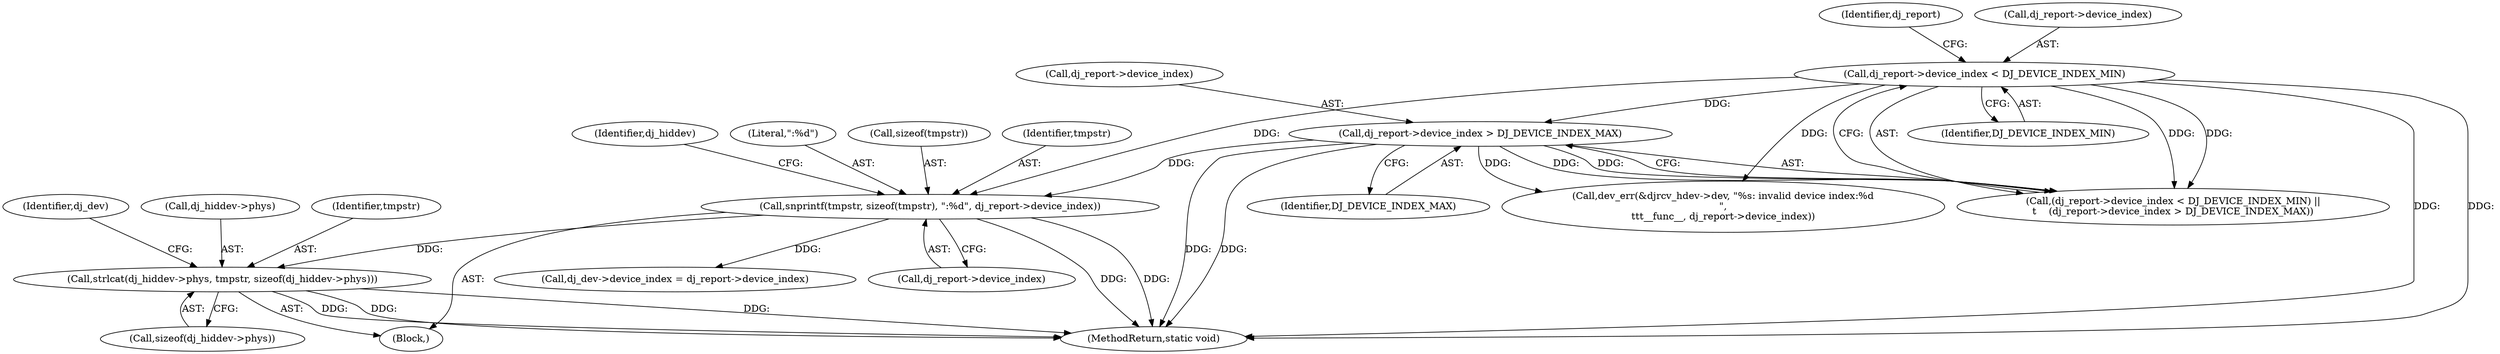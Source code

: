 digraph "0_linux_ad3e14d7c5268c2e24477c6ef54bbdf88add5d36_0@pointer" {
"1000277" [label="(Call,strlcat(dj_hiddev->phys, tmpstr, sizeof(dj_hiddev->phys)))"];
"1000269" [label="(Call,snprintf(tmpstr, sizeof(tmpstr), \":%d\", dj_report->device_index))"];
"1000150" [label="(Call,dj_report->device_index < DJ_DEVICE_INDEX_MIN)"];
"1000155" [label="(Call,dj_report->device_index > DJ_DEVICE_INDEX_MAX)"];
"1000161" [label="(Call,dev_err(&djrcv_hdev->dev, \"%s: invalid device index:%d\n\",\n\t\t\t__func__, dj_report->device_index))"];
"1000156" [label="(Call,dj_report->device_index)"];
"1000279" [label="(Identifier,dj_hiddev)"];
"1000150" [label="(Call,dj_report->device_index < DJ_DEVICE_INDEX_MIN)"];
"1000277" [label="(Call,strlcat(dj_hiddev->phys, tmpstr, sizeof(dj_hiddev->phys)))"];
"1000324" [label="(Call,dj_dev->device_index = dj_report->device_index)"];
"1000155" [label="(Call,dj_report->device_index > DJ_DEVICE_INDEX_MAX)"];
"1000159" [label="(Identifier,DJ_DEVICE_INDEX_MAX)"];
"1000269" [label="(Call,snprintf(tmpstr, sizeof(tmpstr), \":%d\", dj_report->device_index))"];
"1000157" [label="(Identifier,dj_report)"];
"1000281" [label="(Identifier,tmpstr)"];
"1000106" [label="(Block,)"];
"1000273" [label="(Literal,\":%d\")"];
"1000373" [label="(MethodReturn,static void)"];
"1000282" [label="(Call,sizeof(dj_hiddev->phys))"];
"1000271" [label="(Call,sizeof(tmpstr))"];
"1000149" [label="(Call,(dj_report->device_index < DJ_DEVICE_INDEX_MIN) ||\n\t    (dj_report->device_index > DJ_DEVICE_INDEX_MAX))"];
"1000287" [label="(Identifier,dj_dev)"];
"1000154" [label="(Identifier,DJ_DEVICE_INDEX_MIN)"];
"1000278" [label="(Call,dj_hiddev->phys)"];
"1000270" [label="(Identifier,tmpstr)"];
"1000151" [label="(Call,dj_report->device_index)"];
"1000274" [label="(Call,dj_report->device_index)"];
"1000277" -> "1000106"  [label="AST: "];
"1000277" -> "1000282"  [label="CFG: "];
"1000278" -> "1000277"  [label="AST: "];
"1000281" -> "1000277"  [label="AST: "];
"1000282" -> "1000277"  [label="AST: "];
"1000287" -> "1000277"  [label="CFG: "];
"1000277" -> "1000373"  [label="DDG: "];
"1000277" -> "1000373"  [label="DDG: "];
"1000277" -> "1000373"  [label="DDG: "];
"1000269" -> "1000277"  [label="DDG: "];
"1000269" -> "1000106"  [label="AST: "];
"1000269" -> "1000274"  [label="CFG: "];
"1000270" -> "1000269"  [label="AST: "];
"1000271" -> "1000269"  [label="AST: "];
"1000273" -> "1000269"  [label="AST: "];
"1000274" -> "1000269"  [label="AST: "];
"1000279" -> "1000269"  [label="CFG: "];
"1000269" -> "1000373"  [label="DDG: "];
"1000269" -> "1000373"  [label="DDG: "];
"1000150" -> "1000269"  [label="DDG: "];
"1000155" -> "1000269"  [label="DDG: "];
"1000269" -> "1000324"  [label="DDG: "];
"1000150" -> "1000149"  [label="AST: "];
"1000150" -> "1000154"  [label="CFG: "];
"1000151" -> "1000150"  [label="AST: "];
"1000154" -> "1000150"  [label="AST: "];
"1000157" -> "1000150"  [label="CFG: "];
"1000149" -> "1000150"  [label="CFG: "];
"1000150" -> "1000373"  [label="DDG: "];
"1000150" -> "1000373"  [label="DDG: "];
"1000150" -> "1000149"  [label="DDG: "];
"1000150" -> "1000149"  [label="DDG: "];
"1000150" -> "1000155"  [label="DDG: "];
"1000150" -> "1000161"  [label="DDG: "];
"1000155" -> "1000149"  [label="AST: "];
"1000155" -> "1000159"  [label="CFG: "];
"1000156" -> "1000155"  [label="AST: "];
"1000159" -> "1000155"  [label="AST: "];
"1000149" -> "1000155"  [label="CFG: "];
"1000155" -> "1000373"  [label="DDG: "];
"1000155" -> "1000373"  [label="DDG: "];
"1000155" -> "1000149"  [label="DDG: "];
"1000155" -> "1000149"  [label="DDG: "];
"1000155" -> "1000161"  [label="DDG: "];
}
